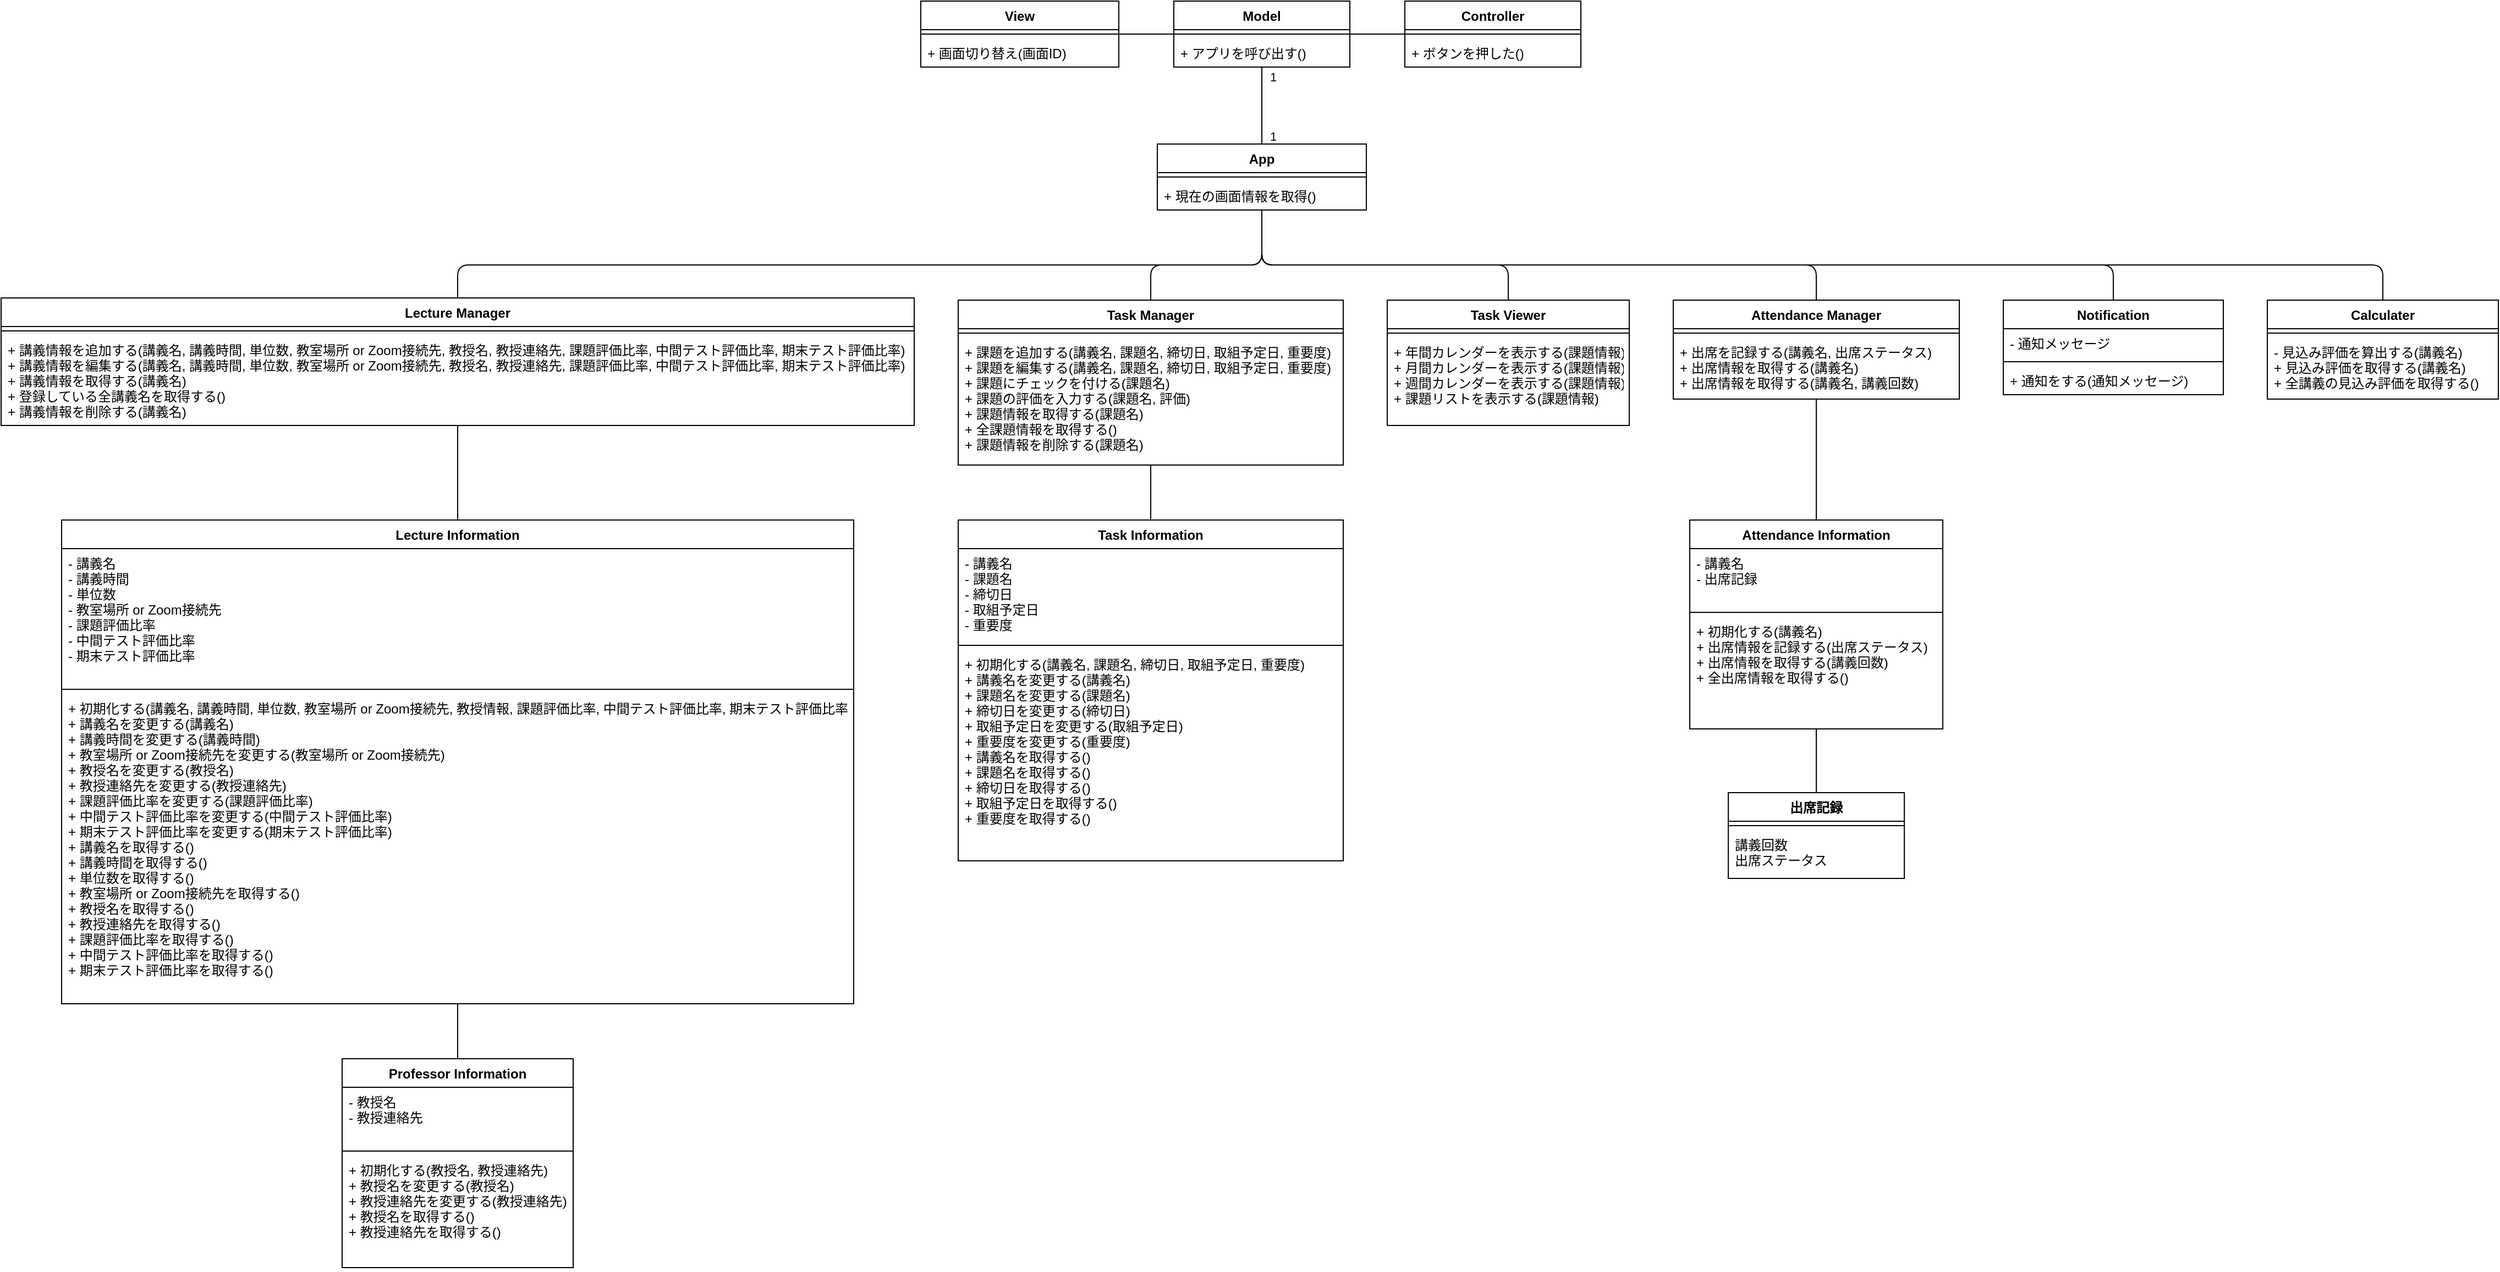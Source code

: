 <mxfile>
    <diagram id="qAWyY1Fn1-cWGTgJLCca" name="Page-1">
        <mxGraphModel dx="2552" dy="1345" grid="1" gridSize="10" guides="1" tooltips="1" connect="1" arrows="1" fold="1" page="1" pageScale="1" pageWidth="1169" pageHeight="827" background="#ffffff" math="0" shadow="0">
            <root>
                <mxCell id="0"/>
                <mxCell id="1" parent="0"/>
                <mxCell id="6" value="Controller" style="swimlane;fontStyle=1;align=center;verticalAlign=top;childLayout=stackLayout;horizontal=1;startSize=26;horizontalStack=0;resizeParent=1;resizeParentMax=0;resizeLast=0;collapsible=1;marginBottom=0;fontColor=#000000;strokeColor=#000000;fillColor=#FFFFFF;" parent="1" vertex="1">
                    <mxGeometry x="725" y="60" width="160" height="60" as="geometry"/>
                </mxCell>
                <mxCell id="8" value="" style="line;strokeWidth=1;fillColor=none;align=left;verticalAlign=middle;spacingTop=-1;spacingLeft=3;spacingRight=3;rotatable=0;labelPosition=right;points=[];portConstraint=eastwest;fontColor=#000000;strokeColor=#000000;" parent="6" vertex="1">
                    <mxGeometry y="26" width="160" height="8" as="geometry"/>
                </mxCell>
                <mxCell id="9" value="+ ボタンを押した()" style="text;strokeColor=none;fillColor=none;align=left;verticalAlign=top;spacingLeft=4;spacingRight=4;overflow=hidden;rotatable=0;points=[[0,0.5],[1,0.5]];portConstraint=eastwest;fontColor=#000000;" parent="6" vertex="1">
                    <mxGeometry y="34" width="160" height="26" as="geometry"/>
                </mxCell>
                <mxCell id="71" style="edgeStyle=none;html=1;exitX=1;exitY=0.5;exitDx=0;exitDy=0;entryX=0;entryY=0.5;entryDx=0;entryDy=0;endArrow=none;endFill=0;strokeColor=#000000;" edge="1" parent="1" source="10" target="6">
                    <mxGeometry relative="1" as="geometry"/>
                </mxCell>
                <mxCell id="10" value="Model" style="swimlane;fontStyle=1;align=center;verticalAlign=top;childLayout=stackLayout;horizontal=1;startSize=26;horizontalStack=0;resizeParent=1;resizeParentMax=0;resizeLast=0;collapsible=1;marginBottom=0;fontColor=#000000;strokeColor=#000000;fillColor=#FFFFFF;" parent="1" vertex="1">
                    <mxGeometry x="515" y="60" width="160" height="60" as="geometry"/>
                </mxCell>
                <mxCell id="12" value="" style="line;strokeWidth=1;fillColor=none;align=left;verticalAlign=middle;spacingTop=-1;spacingLeft=3;spacingRight=3;rotatable=0;labelPosition=right;points=[];portConstraint=eastwest;fontColor=#000000;strokeColor=#000000;" parent="10" vertex="1">
                    <mxGeometry y="26" width="160" height="8" as="geometry"/>
                </mxCell>
                <mxCell id="13" value="+ アプリを呼び出す()" style="text;strokeColor=none;fillColor=none;align=left;verticalAlign=top;spacingLeft=4;spacingRight=4;overflow=hidden;rotatable=0;points=[[0,0.5],[1,0.5]];portConstraint=eastwest;fontColor=#000000;" parent="10" vertex="1">
                    <mxGeometry y="34" width="160" height="26" as="geometry"/>
                </mxCell>
                <mxCell id="70" style="edgeStyle=none;html=1;exitX=1;exitY=0.5;exitDx=0;exitDy=0;entryX=0;entryY=0.5;entryDx=0;entryDy=0;endArrow=none;endFill=0;strokeColor=#000000;" edge="1" parent="1" source="14" target="10">
                    <mxGeometry relative="1" as="geometry"/>
                </mxCell>
                <mxCell id="14" value="View" style="swimlane;fontStyle=1;align=center;verticalAlign=top;childLayout=stackLayout;horizontal=1;startSize=26;horizontalStack=0;resizeParent=1;resizeParentMax=0;resizeLast=0;collapsible=1;marginBottom=0;fontColor=#000000;strokeColor=#000000;fillColor=#FFFFFF;" parent="1" vertex="1">
                    <mxGeometry x="285" y="60" width="180" height="60" as="geometry"/>
                </mxCell>
                <mxCell id="16" value="" style="line;strokeWidth=1;fillColor=none;align=left;verticalAlign=middle;spacingTop=-1;spacingLeft=3;spacingRight=3;rotatable=0;labelPosition=right;points=[];portConstraint=eastwest;fontColor=#000000;strokeColor=#000000;" parent="14" vertex="1">
                    <mxGeometry y="26" width="180" height="8" as="geometry"/>
                </mxCell>
                <mxCell id="17" value="+ 画面切り替え(画面ID)" style="text;strokeColor=none;fillColor=none;align=left;verticalAlign=top;spacingLeft=4;spacingRight=4;overflow=hidden;rotatable=0;points=[[0,0.5],[1,0.5]];portConstraint=eastwest;fontColor=#000000;" parent="14" vertex="1">
                    <mxGeometry y="34" width="180" height="26" as="geometry"/>
                </mxCell>
                <mxCell id="111" style="edgeStyle=none;html=1;entryX=0.5;entryY=0;entryDx=0;entryDy=0;fontColor=#000000;endArrow=none;endFill=0;strokeColor=#000000;" edge="1" parent="1" source="18" target="84">
                    <mxGeometry relative="1" as="geometry"/>
                </mxCell>
                <mxCell id="18" value="Task Manager" style="swimlane;fontStyle=1;align=center;verticalAlign=top;childLayout=stackLayout;horizontal=1;startSize=26;horizontalStack=0;resizeParent=1;resizeParentMax=0;resizeLast=0;collapsible=1;marginBottom=0;fontColor=#000000;strokeColor=#000000;fillColor=#FFFFFF;" parent="1" vertex="1">
                    <mxGeometry x="319" y="332" width="350" height="150" as="geometry"/>
                </mxCell>
                <mxCell id="20" value="" style="line;strokeWidth=1;fillColor=none;align=left;verticalAlign=middle;spacingTop=-1;spacingLeft=3;spacingRight=3;rotatable=0;labelPosition=right;points=[];portConstraint=eastwest;fontColor=#000000;strokeColor=#000000;" parent="18" vertex="1">
                    <mxGeometry y="26" width="350" height="8" as="geometry"/>
                </mxCell>
                <mxCell id="21" value="+ 課題を追加する(講義名, 課題名, 締切日, 取組予定日, 重要度)&#10;+ 課題を編集する(講義名, 課題名, 締切日, 取組予定日, 重要度)&#10;+ 課題にチェックを付ける(課題名)&#10;+ 課題の評価を入力する(課題名, 評価)&#10;+ 課題情報を取得する(課題名)&#10;+ 全課題情報を取得する()&#10;+ 課題情報を削除する(課題名)" style="text;strokeColor=none;fillColor=none;align=left;verticalAlign=top;spacingLeft=4;spacingRight=4;overflow=hidden;rotatable=0;points=[[0,0.5],[1,0.5]];portConstraint=eastwest;fontColor=#000000;" parent="18" vertex="1">
                    <mxGeometry y="34" width="350" height="116" as="geometry"/>
                </mxCell>
                <mxCell id="110" style="edgeStyle=none;html=1;entryX=0.5;entryY=0;entryDx=0;entryDy=0;fontColor=#000000;endArrow=none;endFill=0;strokeColor=#000000;" edge="1" parent="1" source="22" target="76">
                    <mxGeometry relative="1" as="geometry"/>
                </mxCell>
                <mxCell id="22" value="Lecture Manager" style="swimlane;fontStyle=1;align=center;verticalAlign=top;childLayout=stackLayout;horizontal=1;startSize=26;horizontalStack=0;resizeParent=1;resizeParentMax=0;resizeLast=0;collapsible=1;marginBottom=0;fontColor=#000000;strokeColor=#000000;fillColor=#FFFFFF;" parent="1" vertex="1">
                    <mxGeometry x="-551" y="330" width="830" height="116" as="geometry"/>
                </mxCell>
                <mxCell id="24" value="" style="line;strokeWidth=1;fillColor=none;align=left;verticalAlign=middle;spacingTop=-1;spacingLeft=3;spacingRight=3;rotatable=0;labelPosition=right;points=[];portConstraint=eastwest;fontColor=#000000;strokeColor=#000000;" parent="22" vertex="1">
                    <mxGeometry y="26" width="830" height="8" as="geometry"/>
                </mxCell>
                <mxCell id="25" value="+ 講義情報を追加する(講義名, 講義時間, 単位数, 教室場所 or Zoom接続先, 教授名, 教授連絡先, 課題評価比率, 中間テスト評価比率, 期末テスト評価比率)&#10;+ 講義情報を編集する(講義名, 講義時間, 単位数, 教室場所 or Zoom接続先, 教授名, 教授連絡先, 課題評価比率, 中間テスト評価比率, 期末テスト評価比率)&#10;+ 講義情報を取得する(講義名)&#10;+ 登録している全講義名を取得する()&#10;+ 講義情報を削除する(講義名)" style="text;strokeColor=none;fillColor=none;align=left;verticalAlign=top;spacingLeft=4;spacingRight=4;overflow=hidden;rotatable=0;points=[[0,0.5],[1,0.5]];portConstraint=eastwest;fontColor=#000000;" parent="22" vertex="1">
                    <mxGeometry y="34" width="830" height="82" as="geometry"/>
                </mxCell>
                <mxCell id="26" value="Task Viewer" style="swimlane;fontStyle=1;align=center;verticalAlign=top;childLayout=stackLayout;horizontal=1;startSize=26;horizontalStack=0;resizeParent=1;resizeParentMax=0;resizeLast=0;collapsible=1;marginBottom=0;fontColor=#000000;strokeColor=#000000;fillColor=#FFFFFF;" parent="1" vertex="1">
                    <mxGeometry x="709" y="332" width="220" height="114" as="geometry"/>
                </mxCell>
                <mxCell id="28" value="" style="line;strokeWidth=1;fillColor=none;align=left;verticalAlign=middle;spacingTop=-1;spacingLeft=3;spacingRight=3;rotatable=0;labelPosition=right;points=[];portConstraint=eastwest;fontColor=#000000;strokeColor=#000000;" parent="26" vertex="1">
                    <mxGeometry y="26" width="220" height="8" as="geometry"/>
                </mxCell>
                <mxCell id="29" value="+ 年間カレンダーを表示する(課題情報)&#10;+ 月間カレンダーを表示する(課題情報)&#10;+ 週間カレンダーを表示する(課題情報)&#10;+ 課題リストを表示する(課題情報)" style="text;strokeColor=none;fillColor=none;align=left;verticalAlign=top;spacingLeft=4;spacingRight=4;overflow=hidden;rotatable=0;points=[[0,0.5],[1,0.5]];portConstraint=eastwest;fontColor=#000000;" parent="26" vertex="1">
                    <mxGeometry y="34" width="220" height="80" as="geometry"/>
                </mxCell>
                <mxCell id="112" style="edgeStyle=none;html=1;entryX=0.5;entryY=0;entryDx=0;entryDy=0;fontColor=#000000;endArrow=none;endFill=0;strokeColor=#000000;" edge="1" parent="1" source="30" target="88">
                    <mxGeometry relative="1" as="geometry"/>
                </mxCell>
                <mxCell id="30" value="Attendance Manager" style="swimlane;fontStyle=1;align=center;verticalAlign=top;childLayout=stackLayout;horizontal=1;startSize=26;horizontalStack=0;resizeParent=1;resizeParentMax=0;resizeLast=0;collapsible=1;marginBottom=0;fontColor=#000000;strokeColor=#000000;fillColor=#FFFFFF;" parent="1" vertex="1">
                    <mxGeometry x="969" y="332" width="260" height="90" as="geometry"/>
                </mxCell>
                <mxCell id="32" value="" style="line;strokeWidth=1;fillColor=none;align=left;verticalAlign=middle;spacingTop=-1;spacingLeft=3;spacingRight=3;rotatable=0;labelPosition=right;points=[];portConstraint=eastwest;fontColor=#000000;strokeColor=#000000;" parent="30" vertex="1">
                    <mxGeometry y="26" width="260" height="8" as="geometry"/>
                </mxCell>
                <mxCell id="33" value="+ 出席を記録する(講義名, 出席ステータス)&#10;+ 出席情報を取得する(講義名)&#10;+ 出席情報を取得する(講義名, 講義回数)" style="text;strokeColor=none;fillColor=none;align=left;verticalAlign=top;spacingLeft=4;spacingRight=4;overflow=hidden;rotatable=0;points=[[0,0.5],[1,0.5]];portConstraint=eastwest;fontColor=#000000;" parent="30" vertex="1">
                    <mxGeometry y="34" width="260" height="56" as="geometry"/>
                </mxCell>
                <mxCell id="34" value="Notification" style="swimlane;fontStyle=1;align=center;verticalAlign=top;childLayout=stackLayout;horizontal=1;startSize=26;horizontalStack=0;resizeParent=1;resizeParentMax=0;resizeLast=0;collapsible=1;marginBottom=0;fontColor=#000000;strokeColor=#000000;fillColor=#FFFFFF;" parent="1" vertex="1">
                    <mxGeometry x="1269" y="332" width="200" height="86" as="geometry"/>
                </mxCell>
                <mxCell id="35" value="- 通知メッセージ" style="text;strokeColor=none;fillColor=none;align=left;verticalAlign=top;spacingLeft=4;spacingRight=4;overflow=hidden;rotatable=0;points=[[0,0.5],[1,0.5]];portConstraint=eastwest;fontColor=#000000;" parent="34" vertex="1">
                    <mxGeometry y="26" width="200" height="26" as="geometry"/>
                </mxCell>
                <mxCell id="36" value="" style="line;strokeWidth=1;fillColor=none;align=left;verticalAlign=middle;spacingTop=-1;spacingLeft=3;spacingRight=3;rotatable=0;labelPosition=right;points=[];portConstraint=eastwest;fontColor=#000000;strokeColor=#000000;" parent="34" vertex="1">
                    <mxGeometry y="52" width="200" height="8" as="geometry"/>
                </mxCell>
                <mxCell id="37" value="+ 通知をする(通知メッセージ)" style="text;strokeColor=none;fillColor=none;align=left;verticalAlign=top;spacingLeft=4;spacingRight=4;overflow=hidden;rotatable=0;points=[[0,0.5],[1,0.5]];portConstraint=eastwest;fontColor=#000000;" parent="34" vertex="1">
                    <mxGeometry y="60" width="200" height="26" as="geometry"/>
                </mxCell>
                <mxCell id="38" value="Calculater" style="swimlane;fontStyle=1;align=center;verticalAlign=top;childLayout=stackLayout;horizontal=1;startSize=26;horizontalStack=0;resizeParent=1;resizeParentMax=0;resizeLast=0;collapsible=1;marginBottom=0;fontColor=#000000;strokeColor=#000000;fillColor=#FFFFFF;" parent="1" vertex="1">
                    <mxGeometry x="1509" y="332" width="210" height="90" as="geometry"/>
                </mxCell>
                <mxCell id="40" value="" style="line;strokeWidth=1;fillColor=none;align=left;verticalAlign=middle;spacingTop=-1;spacingLeft=3;spacingRight=3;rotatable=0;labelPosition=right;points=[];portConstraint=eastwest;fontColor=#000000;strokeColor=#000000;" parent="38" vertex="1">
                    <mxGeometry y="26" width="210" height="8" as="geometry"/>
                </mxCell>
                <mxCell id="41" value="- 見込み評価を算出する(講義名)&#10;+ 見込み評価を取得する(講義名)&#10;+ 全講義の見込み評価を取得する()" style="text;strokeColor=none;fillColor=none;align=left;verticalAlign=top;spacingLeft=4;spacingRight=4;overflow=hidden;rotatable=0;points=[[0,0.5],[1,0.5]];portConstraint=eastwest;fontColor=#000000;" parent="38" vertex="1">
                    <mxGeometry y="34" width="210" height="56" as="geometry"/>
                </mxCell>
                <mxCell id="72" value="" style="edgeStyle=none;html=1;endArrow=none;endFill=0;strokeColor=#000000;" edge="1" parent="1" source="44" target="13">
                    <mxGeometry relative="1" as="geometry"/>
                </mxCell>
                <mxCell id="73" value="1" style="edgeLabel;html=1;align=center;verticalAlign=middle;resizable=0;points=[];labelBackgroundColor=none;fontColor=#000000;" vertex="1" connectable="0" parent="72">
                    <mxGeometry x="0.763" relative="1" as="geometry">
                        <mxPoint x="10" as="offset"/>
                    </mxGeometry>
                </mxCell>
                <mxCell id="74" value="1" style="edgeLabel;html=1;align=center;verticalAlign=middle;resizable=0;points=[];fontColor=#000000;labelBackgroundColor=none;" vertex="1" connectable="0" parent="72">
                    <mxGeometry x="-0.793" y="-1" relative="1" as="geometry">
                        <mxPoint x="9" as="offset"/>
                    </mxGeometry>
                </mxCell>
                <mxCell id="104" style="edgeStyle=none;html=1;entryX=0.5;entryY=0;entryDx=0;entryDy=0;fontColor=#000000;endArrow=none;endFill=0;strokeColor=#000000;" edge="1" parent="1" source="44" target="22">
                    <mxGeometry relative="1" as="geometry">
                        <Array as="points">
                            <mxPoint x="595" y="300"/>
                            <mxPoint x="-136" y="300"/>
                        </Array>
                    </mxGeometry>
                </mxCell>
                <mxCell id="105" style="edgeStyle=none;html=1;entryX=0.5;entryY=0;entryDx=0;entryDy=0;fontColor=#000000;endArrow=none;endFill=0;strokeColor=#000000;" edge="1" parent="1" source="44" target="18">
                    <mxGeometry relative="1" as="geometry">
                        <Array as="points">
                            <mxPoint x="595" y="300"/>
                            <mxPoint x="494" y="300"/>
                        </Array>
                    </mxGeometry>
                </mxCell>
                <mxCell id="106" style="edgeStyle=none;html=1;entryX=0.5;entryY=0;entryDx=0;entryDy=0;fontColor=#000000;endArrow=none;endFill=0;strokeColor=#000000;" edge="1" parent="1" source="44" target="26">
                    <mxGeometry relative="1" as="geometry">
                        <Array as="points">
                            <mxPoint x="595" y="300"/>
                            <mxPoint x="819" y="300"/>
                        </Array>
                    </mxGeometry>
                </mxCell>
                <mxCell id="107" style="edgeStyle=none;html=1;entryX=0.5;entryY=0;entryDx=0;entryDy=0;fontColor=#000000;endArrow=none;endFill=0;strokeColor=#000000;" edge="1" parent="1" source="44" target="30">
                    <mxGeometry relative="1" as="geometry">
                        <Array as="points">
                            <mxPoint x="595" y="300"/>
                            <mxPoint x="1099" y="300"/>
                        </Array>
                    </mxGeometry>
                </mxCell>
                <mxCell id="108" style="edgeStyle=none;html=1;entryX=0.5;entryY=0;entryDx=0;entryDy=0;fontColor=#000000;endArrow=none;endFill=0;strokeColor=#000000;" edge="1" parent="1" source="44" target="34">
                    <mxGeometry relative="1" as="geometry">
                        <Array as="points">
                            <mxPoint x="595" y="300"/>
                            <mxPoint x="1369" y="300"/>
                        </Array>
                    </mxGeometry>
                </mxCell>
                <mxCell id="109" style="edgeStyle=none;html=1;entryX=0.5;entryY=0;entryDx=0;entryDy=0;fontColor=#000000;endArrow=none;endFill=0;strokeColor=#000000;" edge="1" parent="1" source="44" target="38">
                    <mxGeometry relative="1" as="geometry">
                        <Array as="points">
                            <mxPoint x="595" y="300"/>
                            <mxPoint x="1614" y="300"/>
                        </Array>
                    </mxGeometry>
                </mxCell>
                <mxCell id="44" value="App" style="swimlane;fontStyle=1;align=center;verticalAlign=top;childLayout=stackLayout;horizontal=1;startSize=26;horizontalStack=0;resizeParent=1;resizeParentMax=0;resizeLast=0;collapsible=1;marginBottom=0;fontColor=#000000;strokeColor=#000000;fillColor=#FFFFFF;" parent="1" vertex="1">
                    <mxGeometry x="500" y="190" width="190" height="60" as="geometry"/>
                </mxCell>
                <mxCell id="46" value="" style="line;strokeWidth=1;fillColor=none;align=left;verticalAlign=middle;spacingTop=-1;spacingLeft=3;spacingRight=3;rotatable=0;labelPosition=right;points=[];portConstraint=eastwest;fontColor=#000000;strokeColor=#000000;" parent="44" vertex="1">
                    <mxGeometry y="26" width="190" height="8" as="geometry"/>
                </mxCell>
                <mxCell id="47" value="+ 現在の画面情報を取得()" style="text;strokeColor=none;fillColor=none;align=left;verticalAlign=top;spacingLeft=4;spacingRight=4;overflow=hidden;rotatable=0;points=[[0,0.5],[1,0.5]];portConstraint=eastwest;fontColor=#000000;" parent="44" vertex="1">
                    <mxGeometry y="34" width="190" height="26" as="geometry"/>
                </mxCell>
                <mxCell id="122" style="edgeStyle=none;html=1;entryX=0.5;entryY=0;entryDx=0;entryDy=0;fontColor=#000000;endArrow=none;endFill=0;strokeColor=#000000;" edge="1" parent="1" source="76" target="80">
                    <mxGeometry relative="1" as="geometry"/>
                </mxCell>
                <mxCell id="76" value="Lecture Information" style="swimlane;fontStyle=1;align=center;verticalAlign=top;childLayout=stackLayout;horizontal=1;startSize=26;horizontalStack=0;resizeParent=1;resizeParentMax=0;resizeLast=0;collapsible=1;marginBottom=0;fontColor=#000000;strokeColor=#000000;fillColor=#FFFFFF;" vertex="1" parent="1">
                    <mxGeometry x="-496" y="532" width="720" height="440" as="geometry"/>
                </mxCell>
                <mxCell id="77" value="- 講義名&#10;- 講義時間&#10;- 単位数&#10;- 教室場所 or Zoom接続先&#10;- 課題評価比率&#10;- 中間テスト評価比率&#10;- 期末テスト評価比率" style="text;strokeColor=none;fillColor=none;align=left;verticalAlign=top;spacingLeft=4;spacingRight=4;overflow=hidden;rotatable=0;points=[[0,0.5],[1,0.5]];portConstraint=eastwest;fontColor=#000000;" vertex="1" parent="76">
                    <mxGeometry y="26" width="720" height="124" as="geometry"/>
                </mxCell>
                <mxCell id="78" value="" style="line;strokeWidth=1;fillColor=none;align=left;verticalAlign=middle;spacingTop=-1;spacingLeft=3;spacingRight=3;rotatable=0;labelPosition=right;points=[];portConstraint=eastwest;fontColor=#000000;strokeColor=#000000;" vertex="1" parent="76">
                    <mxGeometry y="150" width="720" height="8" as="geometry"/>
                </mxCell>
                <mxCell id="79" value="+ 初期化する(講義名, 講義時間, 単位数, 教室場所 or Zoom接続先, 教授情報, 課題評価比率, 中間テスト評価比率, 期末テスト評価比率)&#10;+ 講義名を変更する(講義名)&#10;+ 講義時間を変更する(講義時間)&#10;+ 教室場所 or Zoom接続先を変更する(教室場所 or Zoom接続先)&#10;+ 教授名を変更する(教授名)&#10;+ 教授連絡先を変更する(教授連絡先)&#10;+ 課題評価比率を変更する(課題評価比率)&#10;+ 中間テスト評価比率を変更する(中間テスト評価比率)&#10;+ 期末テスト評価比率を変更する(期末テスト評価比率)&#10;+ 講義名を取得する()&#10;+ 講義時間を取得する()&#10;+ 単位数を取得する()&#10;+ 教室場所 or Zoom接続先を取得する()&#10;+ 教授名を取得する()&#10;+ 教授連絡先を取得する()&#10;+ 課題評価比率を取得する()&#10;+ 中間テスト評価比率を取得する()&#10;+ 期末テスト評価比率を取得する()" style="text;strokeColor=none;fillColor=none;align=left;verticalAlign=top;spacingLeft=4;spacingRight=4;overflow=hidden;rotatable=0;points=[[0,0.5],[1,0.5]];portConstraint=eastwest;fontColor=#000000;" vertex="1" parent="76">
                    <mxGeometry y="158" width="720" height="282" as="geometry"/>
                </mxCell>
                <mxCell id="80" value="Professor Information" style="swimlane;fontStyle=1;align=center;verticalAlign=top;childLayout=stackLayout;horizontal=1;startSize=26;horizontalStack=0;resizeParent=1;resizeParentMax=0;resizeLast=0;collapsible=1;marginBottom=0;fontColor=#000000;strokeColor=#000000;fillColor=#FFFFFF;" vertex="1" parent="1">
                    <mxGeometry x="-241" y="1022" width="210" height="190" as="geometry"/>
                </mxCell>
                <mxCell id="81" value="- 教授名&#10;- 教授連絡先" style="text;strokeColor=none;fillColor=none;align=left;verticalAlign=top;spacingLeft=4;spacingRight=4;overflow=hidden;rotatable=0;points=[[0,0.5],[1,0.5]];portConstraint=eastwest;fontColor=#000000;" vertex="1" parent="80">
                    <mxGeometry y="26" width="210" height="54" as="geometry"/>
                </mxCell>
                <mxCell id="82" value="" style="line;strokeWidth=1;fillColor=none;align=left;verticalAlign=middle;spacingTop=-1;spacingLeft=3;spacingRight=3;rotatable=0;labelPosition=right;points=[];portConstraint=eastwest;fontColor=#000000;strokeColor=#000000;" vertex="1" parent="80">
                    <mxGeometry y="80" width="210" height="8" as="geometry"/>
                </mxCell>
                <mxCell id="83" value="+ 初期化する(教授名, 教授連絡先)&#10;+ 教授名を変更する(教授名)&#10;+ 教授連絡先を変更する(教授連絡先)&#10;+ 教授名を取得する()&#10;+ 教授連絡先を取得する()" style="text;strokeColor=none;fillColor=none;align=left;verticalAlign=top;spacingLeft=4;spacingRight=4;overflow=hidden;rotatable=0;points=[[0,0.5],[1,0.5]];portConstraint=eastwest;fontColor=#000000;" vertex="1" parent="80">
                    <mxGeometry y="88" width="210" height="102" as="geometry"/>
                </mxCell>
                <mxCell id="84" value="Task Information" style="swimlane;fontStyle=1;align=center;verticalAlign=top;childLayout=stackLayout;horizontal=1;startSize=26;horizontalStack=0;resizeParent=1;resizeParentMax=0;resizeLast=0;collapsible=1;marginBottom=0;fontColor=#000000;strokeColor=#000000;fillColor=#FFFFFF;" vertex="1" parent="1">
                    <mxGeometry x="319" y="532" width="350" height="310" as="geometry"/>
                </mxCell>
                <mxCell id="85" value="- 講義名&#10;- 課題名&#10;- 締切日&#10;- 取組予定日&#10;- 重要度" style="text;strokeColor=none;fillColor=none;align=left;verticalAlign=top;spacingLeft=4;spacingRight=4;overflow=hidden;rotatable=0;points=[[0,0.5],[1,0.5]];portConstraint=eastwest;fontColor=#000000;" vertex="1" parent="84">
                    <mxGeometry y="26" width="350" height="84" as="geometry"/>
                </mxCell>
                <mxCell id="86" value="" style="line;strokeWidth=1;fillColor=none;align=left;verticalAlign=middle;spacingTop=-1;spacingLeft=3;spacingRight=3;rotatable=0;labelPosition=right;points=[];portConstraint=eastwest;fontColor=#000000;strokeColor=#000000;" vertex="1" parent="84">
                    <mxGeometry y="110" width="350" height="8" as="geometry"/>
                </mxCell>
                <mxCell id="87" value="+ 初期化する(講義名, 課題名, 締切日, 取組予定日, 重要度)&#10;+ 講義名を変更する(講義名)&#10;+ 課題名を変更する(課題名)&#10;+ 締切日を変更する(締切日)&#10;+ 取組予定日を変更する(取組予定日)&#10;+ 重要度を変更する(重要度)&#10;+ 講義名を取得する()&#10;+ 課題名を取得する()&#10;+ 締切日を取得する()&#10;+ 取組予定日を取得する()&#10;+ 重要度を取得する()" style="text;strokeColor=none;fillColor=none;align=left;verticalAlign=top;spacingLeft=4;spacingRight=4;overflow=hidden;rotatable=0;points=[[0,0.5],[1,0.5]];portConstraint=eastwest;fontColor=#000000;" vertex="1" parent="84">
                    <mxGeometry y="118" width="350" height="192" as="geometry"/>
                </mxCell>
                <mxCell id="113" style="edgeStyle=none;html=1;entryX=0.5;entryY=0;entryDx=0;entryDy=0;fontColor=#000000;endArrow=none;endFill=0;strokeColor=#000000;" edge="1" parent="1" source="88" target="92">
                    <mxGeometry relative="1" as="geometry"/>
                </mxCell>
                <mxCell id="88" value="Attendance Information" style="swimlane;fontStyle=1;align=center;verticalAlign=top;childLayout=stackLayout;horizontal=1;startSize=26;horizontalStack=0;resizeParent=1;resizeParentMax=0;resizeLast=0;collapsible=1;marginBottom=0;fontColor=#000000;strokeColor=#000000;fillColor=#FFFFFF;" vertex="1" parent="1">
                    <mxGeometry x="984" y="532" width="230" height="190" as="geometry"/>
                </mxCell>
                <mxCell id="89" value="- 講義名&#10;- 出席記録" style="text;strokeColor=none;fillColor=none;align=left;verticalAlign=top;spacingLeft=4;spacingRight=4;overflow=hidden;rotatable=0;points=[[0,0.5],[1,0.5]];portConstraint=eastwest;fontColor=#000000;" vertex="1" parent="88">
                    <mxGeometry y="26" width="230" height="54" as="geometry"/>
                </mxCell>
                <mxCell id="90" value="" style="line;strokeWidth=1;fillColor=none;align=left;verticalAlign=middle;spacingTop=-1;spacingLeft=3;spacingRight=3;rotatable=0;labelPosition=right;points=[];portConstraint=eastwest;fontColor=#000000;strokeColor=#000000;" vertex="1" parent="88">
                    <mxGeometry y="80" width="230" height="8" as="geometry"/>
                </mxCell>
                <mxCell id="91" value="+ 初期化する(講義名)&#10;+ 出席情報を記録する(出席ステータス)&#10;+ 出席情報を取得する(講義回数)&#10;+ 全出席情報を取得する()" style="text;strokeColor=none;fillColor=none;align=left;verticalAlign=top;spacingLeft=4;spacingRight=4;overflow=hidden;rotatable=0;points=[[0,0.5],[1,0.5]];portConstraint=eastwest;fontColor=#000000;" vertex="1" parent="88">
                    <mxGeometry y="88" width="230" height="102" as="geometry"/>
                </mxCell>
                <mxCell id="92" value="出席記録" style="swimlane;fontStyle=1;align=center;verticalAlign=top;childLayout=stackLayout;horizontal=1;startSize=26;horizontalStack=0;resizeParent=1;resizeParentMax=0;resizeLast=0;collapsible=1;marginBottom=0;labelBackgroundColor=none;fontColor=#000000;strokeColor=#000000;fillColor=#FFFFFF;" vertex="1" parent="1">
                    <mxGeometry x="1019" y="780" width="160" height="78" as="geometry"/>
                </mxCell>
                <mxCell id="94" value="" style="line;strokeWidth=1;fillColor=none;align=left;verticalAlign=middle;spacingTop=-1;spacingLeft=3;spacingRight=3;rotatable=0;labelPosition=right;points=[];portConstraint=eastwest;labelBackgroundColor=none;fontColor=#000000;" vertex="1" parent="92">
                    <mxGeometry y="26" width="160" height="8" as="geometry"/>
                </mxCell>
                <mxCell id="93" value="講義回数&#10;出席ステータス" style="text;strokeColor=none;fillColor=none;align=left;verticalAlign=top;spacingLeft=4;spacingRight=4;overflow=hidden;rotatable=0;points=[[0,0.5],[1,0.5]];portConstraint=eastwest;labelBackgroundColor=none;fontColor=#000000;" vertex="1" parent="92">
                    <mxGeometry y="34" width="160" height="44" as="geometry"/>
                </mxCell>
            </root>
        </mxGraphModel>
    </diagram>
</mxfile>